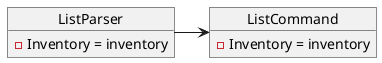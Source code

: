 @startuml
'https://plantuml.com/object-diagram

object ListParser{
    - Inventory = inventory
}

object ListCommand{
    - Inventory = inventory
}

ListParser -> ListCommand
@enduml
